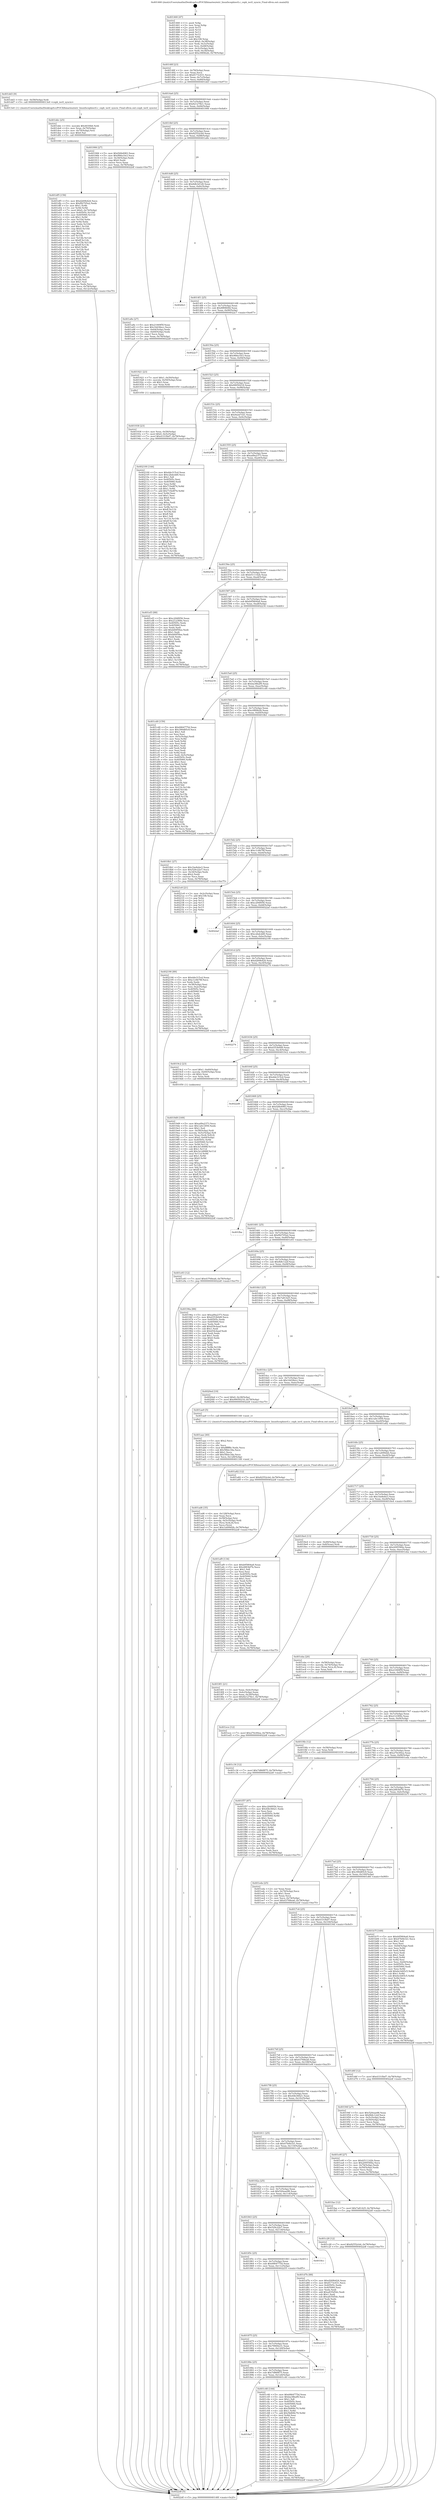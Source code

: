 digraph "0x401460" {
  label = "0x401460 (/mnt/c/Users/mathe/Desktop/tcc/POCII/binaries/extr_linuxfscephioctl.c_ceph_ioctl_syncio_Final-ollvm.out::main(0))"
  labelloc = "t"
  node[shape=record]

  Entry [label="",width=0.3,height=0.3,shape=circle,fillcolor=black,style=filled]
  "0x40148f" [label="{
     0x40148f [23]\l
     | [instrs]\l
     &nbsp;&nbsp;0x40148f \<+3\>: mov -0x78(%rbp),%eax\l
     &nbsp;&nbsp;0x401492 \<+2\>: mov %eax,%ecx\l
     &nbsp;&nbsp;0x401494 \<+6\>: sub $0x8173c031,%ecx\l
     &nbsp;&nbsp;0x40149a \<+3\>: mov %eax,-0x7c(%rbp)\l
     &nbsp;&nbsp;0x40149d \<+3\>: mov %ecx,-0x80(%rbp)\l
     &nbsp;&nbsp;0x4014a0 \<+6\>: je 0000000000401dd3 \<main+0x973\>\l
  }"]
  "0x401dd3" [label="{
     0x401dd3 [9]\l
     | [instrs]\l
     &nbsp;&nbsp;0x401dd3 \<+4\>: mov -0x58(%rbp),%rdi\l
     &nbsp;&nbsp;0x401dd7 \<+5\>: call 00000000004013e0 \<ceph_ioctl_syncio\>\l
     | [calls]\l
     &nbsp;&nbsp;0x4013e0 \{1\} (/mnt/c/Users/mathe/Desktop/tcc/POCII/binaries/extr_linuxfscephioctl.c_ceph_ioctl_syncio_Final-ollvm.out::ceph_ioctl_syncio)\l
  }"]
  "0x4014a6" [label="{
     0x4014a6 [25]\l
     | [instrs]\l
     &nbsp;&nbsp;0x4014a6 \<+5\>: jmp 00000000004014ab \<main+0x4b\>\l
     &nbsp;&nbsp;0x4014ab \<+3\>: mov -0x7c(%rbp),%eax\l
     &nbsp;&nbsp;0x4014ae \<+5\>: sub $0x821278e1,%eax\l
     &nbsp;&nbsp;0x4014b3 \<+6\>: mov %eax,-0x84(%rbp)\l
     &nbsp;&nbsp;0x4014b9 \<+6\>: je 0000000000401906 \<main+0x4a6\>\l
  }"]
  Exit [label="",width=0.3,height=0.3,shape=circle,fillcolor=black,style=filled,peripheries=2]
  "0x401906" [label="{
     0x401906 [27]\l
     | [instrs]\l
     &nbsp;&nbsp;0x401906 \<+5\>: mov $0xf26b4983,%eax\l
     &nbsp;&nbsp;0x40190b \<+5\>: mov $0x966a1fe3,%ecx\l
     &nbsp;&nbsp;0x401910 \<+3\>: mov -0x30(%rbp),%edx\l
     &nbsp;&nbsp;0x401913 \<+3\>: cmp $0x0,%edx\l
     &nbsp;&nbsp;0x401916 \<+3\>: cmove %ecx,%eax\l
     &nbsp;&nbsp;0x401919 \<+3\>: mov %eax,-0x78(%rbp)\l
     &nbsp;&nbsp;0x40191c \<+5\>: jmp 00000000004022df \<main+0xe7f\>\l
  }"]
  "0x4014bf" [label="{
     0x4014bf [25]\l
     | [instrs]\l
     &nbsp;&nbsp;0x4014bf \<+5\>: jmp 00000000004014c4 \<main+0x64\>\l
     &nbsp;&nbsp;0x4014c4 \<+3\>: mov -0x7c(%rbp),%eax\l
     &nbsp;&nbsp;0x4014c7 \<+5\>: sub $0x82552cb4,%eax\l
     &nbsp;&nbsp;0x4014cc \<+6\>: mov %eax,-0x88(%rbp)\l
     &nbsp;&nbsp;0x4014d2 \<+6\>: je 0000000000401a8e \<main+0x62e\>\l
  }"]
  "0x401f57" [label="{
     0x401f57 [87]\l
     | [instrs]\l
     &nbsp;&nbsp;0x401f57 \<+5\>: mov $0xc294f056,%ecx\l
     &nbsp;&nbsp;0x401f5c \<+5\>: mov $0x44b36621,%edx\l
     &nbsp;&nbsp;0x401f61 \<+2\>: xor %esi,%esi\l
     &nbsp;&nbsp;0x401f63 \<+8\>: mov 0x40505c,%r8d\l
     &nbsp;&nbsp;0x401f6b \<+8\>: mov 0x405060,%r9d\l
     &nbsp;&nbsp;0x401f73 \<+3\>: sub $0x1,%esi\l
     &nbsp;&nbsp;0x401f76 \<+3\>: mov %r8d,%r10d\l
     &nbsp;&nbsp;0x401f79 \<+3\>: add %esi,%r10d\l
     &nbsp;&nbsp;0x401f7c \<+4\>: imul %r10d,%r8d\l
     &nbsp;&nbsp;0x401f80 \<+4\>: and $0x1,%r8d\l
     &nbsp;&nbsp;0x401f84 \<+4\>: cmp $0x0,%r8d\l
     &nbsp;&nbsp;0x401f88 \<+4\>: sete %r11b\l
     &nbsp;&nbsp;0x401f8c \<+4\>: cmp $0xa,%r9d\l
     &nbsp;&nbsp;0x401f90 \<+3\>: setl %bl\l
     &nbsp;&nbsp;0x401f93 \<+3\>: mov %r11b,%r14b\l
     &nbsp;&nbsp;0x401f96 \<+3\>: and %bl,%r14b\l
     &nbsp;&nbsp;0x401f99 \<+3\>: xor %bl,%r11b\l
     &nbsp;&nbsp;0x401f9c \<+3\>: or %r11b,%r14b\l
     &nbsp;&nbsp;0x401f9f \<+4\>: test $0x1,%r14b\l
     &nbsp;&nbsp;0x401fa3 \<+3\>: cmovne %edx,%ecx\l
     &nbsp;&nbsp;0x401fa6 \<+3\>: mov %ecx,-0x78(%rbp)\l
     &nbsp;&nbsp;0x401fa9 \<+5\>: jmp 00000000004022df \<main+0xe7f\>\l
  }"]
  "0x401a8e" [label="{
     0x401a8e [27]\l
     | [instrs]\l
     &nbsp;&nbsp;0x401a8e \<+5\>: mov $0x21069f5f,%eax\l
     &nbsp;&nbsp;0x401a93 \<+5\>: mov $0x16d38ecc,%ecx\l
     &nbsp;&nbsp;0x401a98 \<+3\>: mov -0x64(%rbp),%edx\l
     &nbsp;&nbsp;0x401a9b \<+3\>: cmp -0x60(%rbp),%edx\l
     &nbsp;&nbsp;0x401a9e \<+3\>: cmovl %ecx,%eax\l
     &nbsp;&nbsp;0x401aa1 \<+3\>: mov %eax,-0x78(%rbp)\l
     &nbsp;&nbsp;0x401aa4 \<+5\>: jmp 00000000004022df \<main+0xe7f\>\l
  }"]
  "0x4014d8" [label="{
     0x4014d8 [25]\l
     | [instrs]\l
     &nbsp;&nbsp;0x4014d8 \<+5\>: jmp 00000000004014dd \<main+0x7d\>\l
     &nbsp;&nbsp;0x4014dd \<+3\>: mov -0x7c(%rbp),%eax\l
     &nbsp;&nbsp;0x4014e0 \<+5\>: sub $0x8db3d128,%eax\l
     &nbsp;&nbsp;0x4014e5 \<+6\>: mov %eax,-0x8c(%rbp)\l
     &nbsp;&nbsp;0x4014eb \<+6\>: je 00000000004020e1 \<main+0xc81\>\l
  }"]
  "0x401ece" [label="{
     0x401ece [12]\l
     | [instrs]\l
     &nbsp;&nbsp;0x401ece \<+7\>: movl $0x270c00ea,-0x78(%rbp)\l
     &nbsp;&nbsp;0x401ed5 \<+5\>: jmp 00000000004022df \<main+0xe7f\>\l
  }"]
  "0x4020e1" [label="{
     0x4020e1\l
  }", style=dashed]
  "0x4014f1" [label="{
     0x4014f1 [25]\l
     | [instrs]\l
     &nbsp;&nbsp;0x4014f1 \<+5\>: jmp 00000000004014f6 \<main+0x96\>\l
     &nbsp;&nbsp;0x4014f6 \<+3\>: mov -0x7c(%rbp),%eax\l
     &nbsp;&nbsp;0x4014f9 \<+5\>: sub $0x8f8960fd,%eax\l
     &nbsp;&nbsp;0x4014fe \<+6\>: mov %eax,-0x90(%rbp)\l
     &nbsp;&nbsp;0x401504 \<+6\>: je 00000000004022c7 \<main+0xe67\>\l
  }"]
  "0x401df5" [label="{
     0x401df5 [158]\l
     | [instrs]\l
     &nbsp;&nbsp;0x401df5 \<+5\>: mov $0xd269b424,%ecx\l
     &nbsp;&nbsp;0x401dfa \<+5\>: mov $0xf82705a2,%edx\l
     &nbsp;&nbsp;0x401dff \<+3\>: mov $0x1,%r8b\l
     &nbsp;&nbsp;0x401e02 \<+3\>: xor %r9d,%r9d\l
     &nbsp;&nbsp;0x401e05 \<+7\>: movl $0x0,-0x74(%rbp)\l
     &nbsp;&nbsp;0x401e0c \<+8\>: mov 0x40505c,%r10d\l
     &nbsp;&nbsp;0x401e14 \<+8\>: mov 0x405060,%r11d\l
     &nbsp;&nbsp;0x401e1c \<+4\>: sub $0x1,%r9d\l
     &nbsp;&nbsp;0x401e20 \<+3\>: mov %r10d,%ebx\l
     &nbsp;&nbsp;0x401e23 \<+3\>: add %r9d,%ebx\l
     &nbsp;&nbsp;0x401e26 \<+4\>: imul %ebx,%r10d\l
     &nbsp;&nbsp;0x401e2a \<+4\>: and $0x1,%r10d\l
     &nbsp;&nbsp;0x401e2e \<+4\>: cmp $0x0,%r10d\l
     &nbsp;&nbsp;0x401e32 \<+4\>: sete %r14b\l
     &nbsp;&nbsp;0x401e36 \<+4\>: cmp $0xa,%r11d\l
     &nbsp;&nbsp;0x401e3a \<+4\>: setl %r15b\l
     &nbsp;&nbsp;0x401e3e \<+3\>: mov %r14b,%r12b\l
     &nbsp;&nbsp;0x401e41 \<+4\>: xor $0xff,%r12b\l
     &nbsp;&nbsp;0x401e45 \<+3\>: mov %r15b,%r13b\l
     &nbsp;&nbsp;0x401e48 \<+4\>: xor $0xff,%r13b\l
     &nbsp;&nbsp;0x401e4c \<+4\>: xor $0x0,%r8b\l
     &nbsp;&nbsp;0x401e50 \<+3\>: mov %r12b,%sil\l
     &nbsp;&nbsp;0x401e53 \<+4\>: and $0x0,%sil\l
     &nbsp;&nbsp;0x401e57 \<+3\>: and %r8b,%r14b\l
     &nbsp;&nbsp;0x401e5a \<+3\>: mov %r13b,%dil\l
     &nbsp;&nbsp;0x401e5d \<+4\>: and $0x0,%dil\l
     &nbsp;&nbsp;0x401e61 \<+3\>: and %r8b,%r15b\l
     &nbsp;&nbsp;0x401e64 \<+3\>: or %r14b,%sil\l
     &nbsp;&nbsp;0x401e67 \<+3\>: or %r15b,%dil\l
     &nbsp;&nbsp;0x401e6a \<+3\>: xor %dil,%sil\l
     &nbsp;&nbsp;0x401e6d \<+3\>: or %r13b,%r12b\l
     &nbsp;&nbsp;0x401e70 \<+4\>: xor $0xff,%r12b\l
     &nbsp;&nbsp;0x401e74 \<+4\>: or $0x0,%r8b\l
     &nbsp;&nbsp;0x401e78 \<+3\>: and %r8b,%r12b\l
     &nbsp;&nbsp;0x401e7b \<+3\>: or %r12b,%sil\l
     &nbsp;&nbsp;0x401e7e \<+4\>: test $0x1,%sil\l
     &nbsp;&nbsp;0x401e82 \<+3\>: cmovne %edx,%ecx\l
     &nbsp;&nbsp;0x401e85 \<+3\>: mov %ecx,-0x78(%rbp)\l
     &nbsp;&nbsp;0x401e88 \<+6\>: mov %eax,-0x12c(%rbp)\l
     &nbsp;&nbsp;0x401e8e \<+5\>: jmp 00000000004022df \<main+0xe7f\>\l
  }"]
  "0x4022c7" [label="{
     0x4022c7\l
  }", style=dashed]
  "0x40150a" [label="{
     0x40150a [25]\l
     | [instrs]\l
     &nbsp;&nbsp;0x40150a \<+5\>: jmp 000000000040150f \<main+0xaf\>\l
     &nbsp;&nbsp;0x40150f \<+3\>: mov -0x7c(%rbp),%eax\l
     &nbsp;&nbsp;0x401512 \<+5\>: sub $0x966a1fe3,%eax\l
     &nbsp;&nbsp;0x401517 \<+6\>: mov %eax,-0x94(%rbp)\l
     &nbsp;&nbsp;0x40151d \<+6\>: je 0000000000401921 \<main+0x4c1\>\l
  }"]
  "0x401ddc" [label="{
     0x401ddc [25]\l
     | [instrs]\l
     &nbsp;&nbsp;0x401ddc \<+10\>: movabs $0x4030b6,%rdi\l
     &nbsp;&nbsp;0x401de6 \<+4\>: mov %rax,-0x70(%rbp)\l
     &nbsp;&nbsp;0x401dea \<+4\>: mov -0x70(%rbp),%rsi\l
     &nbsp;&nbsp;0x401dee \<+2\>: mov $0x0,%al\l
     &nbsp;&nbsp;0x401df0 \<+5\>: call 0000000000401040 \<printf@plt\>\l
     | [calls]\l
     &nbsp;&nbsp;0x401040 \{1\} (unknown)\l
  }"]
  "0x401921" [label="{
     0x401921 [23]\l
     | [instrs]\l
     &nbsp;&nbsp;0x401921 \<+7\>: movl $0x1,-0x50(%rbp)\l
     &nbsp;&nbsp;0x401928 \<+4\>: movslq -0x50(%rbp),%rax\l
     &nbsp;&nbsp;0x40192c \<+4\>: shl $0x3,%rax\l
     &nbsp;&nbsp;0x401930 \<+3\>: mov %rax,%rdi\l
     &nbsp;&nbsp;0x401933 \<+5\>: call 0000000000401050 \<malloc@plt\>\l
     | [calls]\l
     &nbsp;&nbsp;0x401050 \{1\} (unknown)\l
  }"]
  "0x401523" [label="{
     0x401523 [25]\l
     | [instrs]\l
     &nbsp;&nbsp;0x401523 \<+5\>: jmp 0000000000401528 \<main+0xc8\>\l
     &nbsp;&nbsp;0x401528 \<+3\>: mov -0x7c(%rbp),%eax\l
     &nbsp;&nbsp;0x40152b \<+5\>: sub $0x99050218,%eax\l
     &nbsp;&nbsp;0x401530 \<+6\>: mov %eax,-0x98(%rbp)\l
     &nbsp;&nbsp;0x401536 \<+6\>: je 0000000000402100 \<main+0xca0\>\l
  }"]
  "0x4018a7" [label="{
     0x4018a7\l
  }", style=dashed]
  "0x402100" [label="{
     0x402100 [144]\l
     | [instrs]\l
     &nbsp;&nbsp;0x402100 \<+5\>: mov $0xdde315cd,%eax\l
     &nbsp;&nbsp;0x402105 \<+5\>: mov $0xc2bdcdd0,%ecx\l
     &nbsp;&nbsp;0x40210a \<+2\>: mov $0x1,%dl\l
     &nbsp;&nbsp;0x40210c \<+7\>: mov 0x40505c,%esi\l
     &nbsp;&nbsp;0x402113 \<+7\>: mov 0x405060,%edi\l
     &nbsp;&nbsp;0x40211a \<+3\>: mov %esi,%r8d\l
     &nbsp;&nbsp;0x40211d \<+7\>: sub $0x719e8f74,%r8d\l
     &nbsp;&nbsp;0x402124 \<+4\>: sub $0x1,%r8d\l
     &nbsp;&nbsp;0x402128 \<+7\>: add $0x719e8f74,%r8d\l
     &nbsp;&nbsp;0x40212f \<+4\>: imul %r8d,%esi\l
     &nbsp;&nbsp;0x402133 \<+3\>: and $0x1,%esi\l
     &nbsp;&nbsp;0x402136 \<+3\>: cmp $0x0,%esi\l
     &nbsp;&nbsp;0x402139 \<+4\>: sete %r9b\l
     &nbsp;&nbsp;0x40213d \<+3\>: cmp $0xa,%edi\l
     &nbsp;&nbsp;0x402140 \<+4\>: setl %r10b\l
     &nbsp;&nbsp;0x402144 \<+3\>: mov %r9b,%r11b\l
     &nbsp;&nbsp;0x402147 \<+4\>: xor $0xff,%r11b\l
     &nbsp;&nbsp;0x40214b \<+3\>: mov %r10b,%bl\l
     &nbsp;&nbsp;0x40214e \<+3\>: xor $0xff,%bl\l
     &nbsp;&nbsp;0x402151 \<+3\>: xor $0x1,%dl\l
     &nbsp;&nbsp;0x402154 \<+3\>: mov %r11b,%r14b\l
     &nbsp;&nbsp;0x402157 \<+4\>: and $0xff,%r14b\l
     &nbsp;&nbsp;0x40215b \<+3\>: and %dl,%r9b\l
     &nbsp;&nbsp;0x40215e \<+3\>: mov %bl,%r15b\l
     &nbsp;&nbsp;0x402161 \<+4\>: and $0xff,%r15b\l
     &nbsp;&nbsp;0x402165 \<+3\>: and %dl,%r10b\l
     &nbsp;&nbsp;0x402168 \<+3\>: or %r9b,%r14b\l
     &nbsp;&nbsp;0x40216b \<+3\>: or %r10b,%r15b\l
     &nbsp;&nbsp;0x40216e \<+3\>: xor %r15b,%r14b\l
     &nbsp;&nbsp;0x402171 \<+3\>: or %bl,%r11b\l
     &nbsp;&nbsp;0x402174 \<+4\>: xor $0xff,%r11b\l
     &nbsp;&nbsp;0x402178 \<+3\>: or $0x1,%dl\l
     &nbsp;&nbsp;0x40217b \<+3\>: and %dl,%r11b\l
     &nbsp;&nbsp;0x40217e \<+3\>: or %r11b,%r14b\l
     &nbsp;&nbsp;0x402181 \<+4\>: test $0x1,%r14b\l
     &nbsp;&nbsp;0x402185 \<+3\>: cmovne %ecx,%eax\l
     &nbsp;&nbsp;0x402188 \<+3\>: mov %eax,-0x78(%rbp)\l
     &nbsp;&nbsp;0x40218b \<+5\>: jmp 00000000004022df \<main+0xe7f\>\l
  }"]
  "0x40153c" [label="{
     0x40153c [25]\l
     | [instrs]\l
     &nbsp;&nbsp;0x40153c \<+5\>: jmp 0000000000401541 \<main+0xe1\>\l
     &nbsp;&nbsp;0x401541 \<+3\>: mov -0x7c(%rbp),%eax\l
     &nbsp;&nbsp;0x401544 \<+5\>: sub $0x9eeb7cb1,%eax\l
     &nbsp;&nbsp;0x401549 \<+6\>: mov %eax,-0x9c(%rbp)\l
     &nbsp;&nbsp;0x40154f \<+6\>: je 0000000000402056 \<main+0xbf6\>\l
  }"]
  "0x401c40" [label="{
     0x401c40 [144]\l
     | [instrs]\l
     &nbsp;&nbsp;0x401c40 \<+5\>: mov $0x6864775d,%eax\l
     &nbsp;&nbsp;0x401c45 \<+5\>: mov $0xba38b2f9,%ecx\l
     &nbsp;&nbsp;0x401c4a \<+2\>: mov $0x1,%dl\l
     &nbsp;&nbsp;0x401c4c \<+7\>: mov 0x40505c,%esi\l
     &nbsp;&nbsp;0x401c53 \<+7\>: mov 0x405060,%edi\l
     &nbsp;&nbsp;0x401c5a \<+3\>: mov %esi,%r8d\l
     &nbsp;&nbsp;0x401c5d \<+7\>: sub $0x5b808c70,%r8d\l
     &nbsp;&nbsp;0x401c64 \<+4\>: sub $0x1,%r8d\l
     &nbsp;&nbsp;0x401c68 \<+7\>: add $0x5b808c70,%r8d\l
     &nbsp;&nbsp;0x401c6f \<+4\>: imul %r8d,%esi\l
     &nbsp;&nbsp;0x401c73 \<+3\>: and $0x1,%esi\l
     &nbsp;&nbsp;0x401c76 \<+3\>: cmp $0x0,%esi\l
     &nbsp;&nbsp;0x401c79 \<+4\>: sete %r9b\l
     &nbsp;&nbsp;0x401c7d \<+3\>: cmp $0xa,%edi\l
     &nbsp;&nbsp;0x401c80 \<+4\>: setl %r10b\l
     &nbsp;&nbsp;0x401c84 \<+3\>: mov %r9b,%r11b\l
     &nbsp;&nbsp;0x401c87 \<+4\>: xor $0xff,%r11b\l
     &nbsp;&nbsp;0x401c8b \<+3\>: mov %r10b,%bl\l
     &nbsp;&nbsp;0x401c8e \<+3\>: xor $0xff,%bl\l
     &nbsp;&nbsp;0x401c91 \<+3\>: xor $0x1,%dl\l
     &nbsp;&nbsp;0x401c94 \<+3\>: mov %r11b,%r14b\l
     &nbsp;&nbsp;0x401c97 \<+4\>: and $0xff,%r14b\l
     &nbsp;&nbsp;0x401c9b \<+3\>: and %dl,%r9b\l
     &nbsp;&nbsp;0x401c9e \<+3\>: mov %bl,%r15b\l
     &nbsp;&nbsp;0x401ca1 \<+4\>: and $0xff,%r15b\l
     &nbsp;&nbsp;0x401ca5 \<+3\>: and %dl,%r10b\l
     &nbsp;&nbsp;0x401ca8 \<+3\>: or %r9b,%r14b\l
     &nbsp;&nbsp;0x401cab \<+3\>: or %r10b,%r15b\l
     &nbsp;&nbsp;0x401cae \<+3\>: xor %r15b,%r14b\l
     &nbsp;&nbsp;0x401cb1 \<+3\>: or %bl,%r11b\l
     &nbsp;&nbsp;0x401cb4 \<+4\>: xor $0xff,%r11b\l
     &nbsp;&nbsp;0x401cb8 \<+3\>: or $0x1,%dl\l
     &nbsp;&nbsp;0x401cbb \<+3\>: and %dl,%r11b\l
     &nbsp;&nbsp;0x401cbe \<+3\>: or %r11b,%r14b\l
     &nbsp;&nbsp;0x401cc1 \<+4\>: test $0x1,%r14b\l
     &nbsp;&nbsp;0x401cc5 \<+3\>: cmovne %ecx,%eax\l
     &nbsp;&nbsp;0x401cc8 \<+3\>: mov %eax,-0x78(%rbp)\l
     &nbsp;&nbsp;0x401ccb \<+5\>: jmp 00000000004022df \<main+0xe7f\>\l
  }"]
  "0x402056" [label="{
     0x402056\l
  }", style=dashed]
  "0x401555" [label="{
     0x401555 [25]\l
     | [instrs]\l
     &nbsp;&nbsp;0x401555 \<+5\>: jmp 000000000040155a \<main+0xfa\>\l
     &nbsp;&nbsp;0x40155a \<+3\>: mov -0x7c(%rbp),%eax\l
     &nbsp;&nbsp;0x40155d \<+5\>: sub $0xad9a2373,%eax\l
     &nbsp;&nbsp;0x401562 \<+6\>: mov %eax,-0xa0(%rbp)\l
     &nbsp;&nbsp;0x401568 \<+6\>: je 00000000004021fe \<main+0xd9e\>\l
  }"]
  "0x40188e" [label="{
     0x40188e [25]\l
     | [instrs]\l
     &nbsp;&nbsp;0x40188e \<+5\>: jmp 0000000000401893 \<main+0x433\>\l
     &nbsp;&nbsp;0x401893 \<+3\>: mov -0x7c(%rbp),%eax\l
     &nbsp;&nbsp;0x401896 \<+5\>: sub $0x7d86f875,%eax\l
     &nbsp;&nbsp;0x40189b \<+6\>: mov %eax,-0x124(%rbp)\l
     &nbsp;&nbsp;0x4018a1 \<+6\>: je 0000000000401c40 \<main+0x7e0\>\l
  }"]
  "0x4021fe" [label="{
     0x4021fe\l
  }", style=dashed]
  "0x40156e" [label="{
     0x40156e [25]\l
     | [instrs]\l
     &nbsp;&nbsp;0x40156e \<+5\>: jmp 0000000000401573 \<main+0x113\>\l
     &nbsp;&nbsp;0x401573 \<+3\>: mov -0x7c(%rbp),%eax\l
     &nbsp;&nbsp;0x401576 \<+5\>: sub $0xb511142b,%eax\l
     &nbsp;&nbsp;0x40157b \<+6\>: mov %eax,-0xa4(%rbp)\l
     &nbsp;&nbsp;0x401581 \<+6\>: je 0000000000401ef3 \<main+0xa93\>\l
  }"]
  "0x401fc6" [label="{
     0x401fc6\l
  }", style=dashed]
  "0x401ef3" [label="{
     0x401ef3 [88]\l
     | [instrs]\l
     &nbsp;&nbsp;0x401ef3 \<+5\>: mov $0xc294f056,%eax\l
     &nbsp;&nbsp;0x401ef8 \<+5\>: mov $0x2123f0fe,%ecx\l
     &nbsp;&nbsp;0x401efd \<+7\>: mov 0x40505c,%edx\l
     &nbsp;&nbsp;0x401f04 \<+7\>: mov 0x405060,%esi\l
     &nbsp;&nbsp;0x401f0b \<+2\>: mov %edx,%edi\l
     &nbsp;&nbsp;0x401f0d \<+6\>: add $0xb60f59ee,%edi\l
     &nbsp;&nbsp;0x401f13 \<+3\>: sub $0x1,%edi\l
     &nbsp;&nbsp;0x401f16 \<+6\>: sub $0xb60f59ee,%edi\l
     &nbsp;&nbsp;0x401f1c \<+3\>: imul %edi,%edx\l
     &nbsp;&nbsp;0x401f1f \<+3\>: and $0x1,%edx\l
     &nbsp;&nbsp;0x401f22 \<+3\>: cmp $0x0,%edx\l
     &nbsp;&nbsp;0x401f25 \<+4\>: sete %r8b\l
     &nbsp;&nbsp;0x401f29 \<+3\>: cmp $0xa,%esi\l
     &nbsp;&nbsp;0x401f2c \<+4\>: setl %r9b\l
     &nbsp;&nbsp;0x401f30 \<+3\>: mov %r8b,%r10b\l
     &nbsp;&nbsp;0x401f33 \<+3\>: and %r9b,%r10b\l
     &nbsp;&nbsp;0x401f36 \<+3\>: xor %r9b,%r8b\l
     &nbsp;&nbsp;0x401f39 \<+3\>: or %r8b,%r10b\l
     &nbsp;&nbsp;0x401f3c \<+4\>: test $0x1,%r10b\l
     &nbsp;&nbsp;0x401f40 \<+3\>: cmovne %ecx,%eax\l
     &nbsp;&nbsp;0x401f43 \<+3\>: mov %eax,-0x78(%rbp)\l
     &nbsp;&nbsp;0x401f46 \<+5\>: jmp 00000000004022df \<main+0xe7f\>\l
  }"]
  "0x401587" [label="{
     0x401587 [25]\l
     | [instrs]\l
     &nbsp;&nbsp;0x401587 \<+5\>: jmp 000000000040158c \<main+0x12c\>\l
     &nbsp;&nbsp;0x40158c \<+3\>: mov -0x7c(%rbp),%eax\l
     &nbsp;&nbsp;0x40158f \<+5\>: sub $0xb95804a8,%eax\l
     &nbsp;&nbsp;0x401594 \<+6\>: mov %eax,-0xa8(%rbp)\l
     &nbsp;&nbsp;0x40159a \<+6\>: je 0000000000402234 \<main+0xdd4\>\l
  }"]
  "0x401875" [label="{
     0x401875 [25]\l
     | [instrs]\l
     &nbsp;&nbsp;0x401875 \<+5\>: jmp 000000000040187a \<main+0x41a\>\l
     &nbsp;&nbsp;0x40187a \<+3\>: mov -0x7c(%rbp),%eax\l
     &nbsp;&nbsp;0x40187d \<+5\>: sub $0x79900e31,%eax\l
     &nbsp;&nbsp;0x401882 \<+6\>: mov %eax,-0x120(%rbp)\l
     &nbsp;&nbsp;0x401888 \<+6\>: je 0000000000401fc6 \<main+0xb66\>\l
  }"]
  "0x402234" [label="{
     0x402234\l
  }", style=dashed]
  "0x4015a0" [label="{
     0x4015a0 [25]\l
     | [instrs]\l
     &nbsp;&nbsp;0x4015a0 \<+5\>: jmp 00000000004015a5 \<main+0x145\>\l
     &nbsp;&nbsp;0x4015a5 \<+3\>: mov -0x7c(%rbp),%eax\l
     &nbsp;&nbsp;0x4015a8 \<+5\>: sub $0xba38b2f9,%eax\l
     &nbsp;&nbsp;0x4015ad \<+6\>: mov %eax,-0xac(%rbp)\l
     &nbsp;&nbsp;0x4015b3 \<+6\>: je 0000000000401cd0 \<main+0x870\>\l
  }"]
  "0x402255" [label="{
     0x402255\l
  }", style=dashed]
  "0x401cd0" [label="{
     0x401cd0 [159]\l
     | [instrs]\l
     &nbsp;&nbsp;0x401cd0 \<+5\>: mov $0x6864775d,%eax\l
     &nbsp;&nbsp;0x401cd5 \<+5\>: mov $0x390d85c9,%ecx\l
     &nbsp;&nbsp;0x401cda \<+2\>: mov $0x1,%dl\l
     &nbsp;&nbsp;0x401cdc \<+2\>: xor %esi,%esi\l
     &nbsp;&nbsp;0x401cde \<+3\>: mov -0x5c(%rbp),%edi\l
     &nbsp;&nbsp;0x401ce1 \<+3\>: mov %esi,%r8d\l
     &nbsp;&nbsp;0x401ce4 \<+3\>: sub %edi,%r8d\l
     &nbsp;&nbsp;0x401ce7 \<+2\>: mov %esi,%edi\l
     &nbsp;&nbsp;0x401ce9 \<+3\>: sub $0x1,%edi\l
     &nbsp;&nbsp;0x401cec \<+3\>: add %edi,%r8d\l
     &nbsp;&nbsp;0x401cef \<+2\>: mov %esi,%edi\l
     &nbsp;&nbsp;0x401cf1 \<+3\>: sub %r8d,%edi\l
     &nbsp;&nbsp;0x401cf4 \<+3\>: mov %edi,-0x5c(%rbp)\l
     &nbsp;&nbsp;0x401cf7 \<+7\>: mov 0x40505c,%edi\l
     &nbsp;&nbsp;0x401cfe \<+8\>: mov 0x405060,%r8d\l
     &nbsp;&nbsp;0x401d06 \<+3\>: sub $0x1,%esi\l
     &nbsp;&nbsp;0x401d09 \<+3\>: mov %edi,%r9d\l
     &nbsp;&nbsp;0x401d0c \<+3\>: add %esi,%r9d\l
     &nbsp;&nbsp;0x401d0f \<+4\>: imul %r9d,%edi\l
     &nbsp;&nbsp;0x401d13 \<+3\>: and $0x1,%edi\l
     &nbsp;&nbsp;0x401d16 \<+3\>: cmp $0x0,%edi\l
     &nbsp;&nbsp;0x401d19 \<+4\>: sete %r10b\l
     &nbsp;&nbsp;0x401d1d \<+4\>: cmp $0xa,%r8d\l
     &nbsp;&nbsp;0x401d21 \<+4\>: setl %r11b\l
     &nbsp;&nbsp;0x401d25 \<+3\>: mov %r10b,%bl\l
     &nbsp;&nbsp;0x401d28 \<+3\>: xor $0xff,%bl\l
     &nbsp;&nbsp;0x401d2b \<+3\>: mov %r11b,%r14b\l
     &nbsp;&nbsp;0x401d2e \<+4\>: xor $0xff,%r14b\l
     &nbsp;&nbsp;0x401d32 \<+3\>: xor $0x1,%dl\l
     &nbsp;&nbsp;0x401d35 \<+3\>: mov %bl,%r15b\l
     &nbsp;&nbsp;0x401d38 \<+4\>: and $0xff,%r15b\l
     &nbsp;&nbsp;0x401d3c \<+3\>: and %dl,%r10b\l
     &nbsp;&nbsp;0x401d3f \<+3\>: mov %r14b,%r12b\l
     &nbsp;&nbsp;0x401d42 \<+4\>: and $0xff,%r12b\l
     &nbsp;&nbsp;0x401d46 \<+3\>: and %dl,%r11b\l
     &nbsp;&nbsp;0x401d49 \<+3\>: or %r10b,%r15b\l
     &nbsp;&nbsp;0x401d4c \<+3\>: or %r11b,%r12b\l
     &nbsp;&nbsp;0x401d4f \<+3\>: xor %r12b,%r15b\l
     &nbsp;&nbsp;0x401d52 \<+3\>: or %r14b,%bl\l
     &nbsp;&nbsp;0x401d55 \<+3\>: xor $0xff,%bl\l
     &nbsp;&nbsp;0x401d58 \<+3\>: or $0x1,%dl\l
     &nbsp;&nbsp;0x401d5b \<+2\>: and %dl,%bl\l
     &nbsp;&nbsp;0x401d5d \<+3\>: or %bl,%r15b\l
     &nbsp;&nbsp;0x401d60 \<+4\>: test $0x1,%r15b\l
     &nbsp;&nbsp;0x401d64 \<+3\>: cmovne %ecx,%eax\l
     &nbsp;&nbsp;0x401d67 \<+3\>: mov %eax,-0x78(%rbp)\l
     &nbsp;&nbsp;0x401d6a \<+5\>: jmp 00000000004022df \<main+0xe7f\>\l
  }"]
  "0x4015b9" [label="{
     0x4015b9 [25]\l
     | [instrs]\l
     &nbsp;&nbsp;0x4015b9 \<+5\>: jmp 00000000004015be \<main+0x15e\>\l
     &nbsp;&nbsp;0x4015be \<+3\>: mov -0x7c(%rbp),%eax\l
     &nbsp;&nbsp;0x4015c1 \<+5\>: sub $0xc08f4b2b,%eax\l
     &nbsp;&nbsp;0x4015c6 \<+6\>: mov %eax,-0xb0(%rbp)\l
     &nbsp;&nbsp;0x4015cc \<+6\>: je 00000000004018b1 \<main+0x451\>\l
  }"]
  "0x40185c" [label="{
     0x40185c [25]\l
     | [instrs]\l
     &nbsp;&nbsp;0x40185c \<+5\>: jmp 0000000000401861 \<main+0x401\>\l
     &nbsp;&nbsp;0x401861 \<+3\>: mov -0x7c(%rbp),%eax\l
     &nbsp;&nbsp;0x401864 \<+5\>: sub $0x6864775d,%eax\l
     &nbsp;&nbsp;0x401869 \<+6\>: mov %eax,-0x11c(%rbp)\l
     &nbsp;&nbsp;0x40186f \<+6\>: je 0000000000402255 \<main+0xdf5\>\l
  }"]
  "0x4018b1" [label="{
     0x4018b1 [27]\l
     | [instrs]\l
     &nbsp;&nbsp;0x4018b1 \<+5\>: mov $0x1be8ebe3,%eax\l
     &nbsp;&nbsp;0x4018b6 \<+5\>: mov $0x529c22e7,%ecx\l
     &nbsp;&nbsp;0x4018bb \<+3\>: mov -0x34(%rbp),%edx\l
     &nbsp;&nbsp;0x4018be \<+3\>: cmp $0x2,%edx\l
     &nbsp;&nbsp;0x4018c1 \<+3\>: cmovne %ecx,%eax\l
     &nbsp;&nbsp;0x4018c4 \<+3\>: mov %eax,-0x78(%rbp)\l
     &nbsp;&nbsp;0x4018c7 \<+5\>: jmp 00000000004022df \<main+0xe7f\>\l
  }"]
  "0x4015d2" [label="{
     0x4015d2 [25]\l
     | [instrs]\l
     &nbsp;&nbsp;0x4015d2 \<+5\>: jmp 00000000004015d7 \<main+0x177\>\l
     &nbsp;&nbsp;0x4015d7 \<+3\>: mov -0x7c(%rbp),%eax\l
     &nbsp;&nbsp;0x4015da \<+5\>: sub $0xc1c6b78f,%eax\l
     &nbsp;&nbsp;0x4015df \<+6\>: mov %eax,-0xb4(%rbp)\l
     &nbsp;&nbsp;0x4015e5 \<+6\>: je 00000000004021e9 \<main+0xd89\>\l
  }"]
  "0x4022df" [label="{
     0x4022df [5]\l
     | [instrs]\l
     &nbsp;&nbsp;0x4022df \<+5\>: jmp 000000000040148f \<main+0x2f\>\l
  }"]
  "0x401460" [label="{
     0x401460 [47]\l
     | [instrs]\l
     &nbsp;&nbsp;0x401460 \<+1\>: push %rbp\l
     &nbsp;&nbsp;0x401461 \<+3\>: mov %rsp,%rbp\l
     &nbsp;&nbsp;0x401464 \<+2\>: push %r15\l
     &nbsp;&nbsp;0x401466 \<+2\>: push %r14\l
     &nbsp;&nbsp;0x401468 \<+2\>: push %r13\l
     &nbsp;&nbsp;0x40146a \<+2\>: push %r12\l
     &nbsp;&nbsp;0x40146c \<+1\>: push %rbx\l
     &nbsp;&nbsp;0x40146d \<+7\>: sub $0x108,%rsp\l
     &nbsp;&nbsp;0x401474 \<+7\>: movl $0x0,-0x38(%rbp)\l
     &nbsp;&nbsp;0x40147b \<+3\>: mov %edi,-0x3c(%rbp)\l
     &nbsp;&nbsp;0x40147e \<+4\>: mov %rsi,-0x48(%rbp)\l
     &nbsp;&nbsp;0x401482 \<+3\>: mov -0x3c(%rbp),%edi\l
     &nbsp;&nbsp;0x401485 \<+3\>: mov %edi,-0x34(%rbp)\l
     &nbsp;&nbsp;0x401488 \<+7\>: movl $0xc08f4b2b,-0x78(%rbp)\l
  }"]
  "0x4018cc" [label="{
     0x4018cc\l
  }", style=dashed]
  "0x4021e9" [label="{
     0x4021e9 [21]\l
     | [instrs]\l
     &nbsp;&nbsp;0x4021e9 \<+3\>: mov -0x2c(%rbp),%eax\l
     &nbsp;&nbsp;0x4021ec \<+7\>: add $0x108,%rsp\l
     &nbsp;&nbsp;0x4021f3 \<+1\>: pop %rbx\l
     &nbsp;&nbsp;0x4021f4 \<+2\>: pop %r12\l
     &nbsp;&nbsp;0x4021f6 \<+2\>: pop %r13\l
     &nbsp;&nbsp;0x4021f8 \<+2\>: pop %r14\l
     &nbsp;&nbsp;0x4021fa \<+2\>: pop %r15\l
     &nbsp;&nbsp;0x4021fc \<+1\>: pop %rbp\l
     &nbsp;&nbsp;0x4021fd \<+1\>: ret\l
  }"]
  "0x4015eb" [label="{
     0x4015eb [25]\l
     | [instrs]\l
     &nbsp;&nbsp;0x4015eb \<+5\>: jmp 00000000004015f0 \<main+0x190\>\l
     &nbsp;&nbsp;0x4015f0 \<+3\>: mov -0x7c(%rbp),%eax\l
     &nbsp;&nbsp;0x4015f3 \<+5\>: sub $0xc294f056,%eax\l
     &nbsp;&nbsp;0x4015f8 \<+6\>: mov %eax,-0xb8(%rbp)\l
     &nbsp;&nbsp;0x4015fe \<+6\>: je 00000000004022af \<main+0xe4f\>\l
  }"]
  "0x401843" [label="{
     0x401843 [25]\l
     | [instrs]\l
     &nbsp;&nbsp;0x401843 \<+5\>: jmp 0000000000401848 \<main+0x3e8\>\l
     &nbsp;&nbsp;0x401848 \<+3\>: mov -0x7c(%rbp),%eax\l
     &nbsp;&nbsp;0x40184b \<+5\>: sub $0x529c22e7,%eax\l
     &nbsp;&nbsp;0x401850 \<+6\>: mov %eax,-0x118(%rbp)\l
     &nbsp;&nbsp;0x401856 \<+6\>: je 00000000004018cc \<main+0x46c\>\l
  }"]
  "0x4022af" [label="{
     0x4022af\l
  }", style=dashed]
  "0x401604" [label="{
     0x401604 [25]\l
     | [instrs]\l
     &nbsp;&nbsp;0x401604 \<+5\>: jmp 0000000000401609 \<main+0x1a9\>\l
     &nbsp;&nbsp;0x401609 \<+3\>: mov -0x7c(%rbp),%eax\l
     &nbsp;&nbsp;0x40160c \<+5\>: sub $0xc2bdcdd0,%eax\l
     &nbsp;&nbsp;0x401611 \<+6\>: mov %eax,-0xbc(%rbp)\l
     &nbsp;&nbsp;0x401617 \<+6\>: je 0000000000402190 \<main+0xd30\>\l
  }"]
  "0x401d7b" [label="{
     0x401d7b [88]\l
     | [instrs]\l
     &nbsp;&nbsp;0x401d7b \<+5\>: mov $0xd269b424,%eax\l
     &nbsp;&nbsp;0x401d80 \<+5\>: mov $0x8173c031,%ecx\l
     &nbsp;&nbsp;0x401d85 \<+7\>: mov 0x40505c,%edx\l
     &nbsp;&nbsp;0x401d8c \<+7\>: mov 0x405060,%esi\l
     &nbsp;&nbsp;0x401d93 \<+2\>: mov %edx,%edi\l
     &nbsp;&nbsp;0x401d95 \<+6\>: add $0xa835d5dc,%edi\l
     &nbsp;&nbsp;0x401d9b \<+3\>: sub $0x1,%edi\l
     &nbsp;&nbsp;0x401d9e \<+6\>: sub $0xa835d5dc,%edi\l
     &nbsp;&nbsp;0x401da4 \<+3\>: imul %edi,%edx\l
     &nbsp;&nbsp;0x401da7 \<+3\>: and $0x1,%edx\l
     &nbsp;&nbsp;0x401daa \<+3\>: cmp $0x0,%edx\l
     &nbsp;&nbsp;0x401dad \<+4\>: sete %r8b\l
     &nbsp;&nbsp;0x401db1 \<+3\>: cmp $0xa,%esi\l
     &nbsp;&nbsp;0x401db4 \<+4\>: setl %r9b\l
     &nbsp;&nbsp;0x401db8 \<+3\>: mov %r8b,%r10b\l
     &nbsp;&nbsp;0x401dbb \<+3\>: and %r9b,%r10b\l
     &nbsp;&nbsp;0x401dbe \<+3\>: xor %r9b,%r8b\l
     &nbsp;&nbsp;0x401dc1 \<+3\>: or %r8b,%r10b\l
     &nbsp;&nbsp;0x401dc4 \<+4\>: test $0x1,%r10b\l
     &nbsp;&nbsp;0x401dc8 \<+3\>: cmovne %ecx,%eax\l
     &nbsp;&nbsp;0x401dcb \<+3\>: mov %eax,-0x78(%rbp)\l
     &nbsp;&nbsp;0x401dce \<+5\>: jmp 00000000004022df \<main+0xe7f\>\l
  }"]
  "0x402190" [label="{
     0x402190 [89]\l
     | [instrs]\l
     &nbsp;&nbsp;0x402190 \<+5\>: mov $0xdde315cd,%eax\l
     &nbsp;&nbsp;0x402195 \<+5\>: mov $0xc1c6b78f,%ecx\l
     &nbsp;&nbsp;0x40219a \<+2\>: xor %edx,%edx\l
     &nbsp;&nbsp;0x40219c \<+3\>: mov -0x38(%rbp),%esi\l
     &nbsp;&nbsp;0x40219f \<+3\>: mov %esi,-0x2c(%rbp)\l
     &nbsp;&nbsp;0x4021a2 \<+7\>: mov 0x40505c,%esi\l
     &nbsp;&nbsp;0x4021a9 \<+7\>: mov 0x405060,%edi\l
     &nbsp;&nbsp;0x4021b0 \<+3\>: sub $0x1,%edx\l
     &nbsp;&nbsp;0x4021b3 \<+3\>: mov %esi,%r8d\l
     &nbsp;&nbsp;0x4021b6 \<+3\>: add %edx,%r8d\l
     &nbsp;&nbsp;0x4021b9 \<+4\>: imul %r8d,%esi\l
     &nbsp;&nbsp;0x4021bd \<+3\>: and $0x1,%esi\l
     &nbsp;&nbsp;0x4021c0 \<+3\>: cmp $0x0,%esi\l
     &nbsp;&nbsp;0x4021c3 \<+4\>: sete %r9b\l
     &nbsp;&nbsp;0x4021c7 \<+3\>: cmp $0xa,%edi\l
     &nbsp;&nbsp;0x4021ca \<+4\>: setl %r10b\l
     &nbsp;&nbsp;0x4021ce \<+3\>: mov %r9b,%r11b\l
     &nbsp;&nbsp;0x4021d1 \<+3\>: and %r10b,%r11b\l
     &nbsp;&nbsp;0x4021d4 \<+3\>: xor %r10b,%r9b\l
     &nbsp;&nbsp;0x4021d7 \<+3\>: or %r9b,%r11b\l
     &nbsp;&nbsp;0x4021da \<+4\>: test $0x1,%r11b\l
     &nbsp;&nbsp;0x4021de \<+3\>: cmovne %ecx,%eax\l
     &nbsp;&nbsp;0x4021e1 \<+3\>: mov %eax,-0x78(%rbp)\l
     &nbsp;&nbsp;0x4021e4 \<+5\>: jmp 00000000004022df \<main+0xe7f\>\l
  }"]
  "0x40161d" [label="{
     0x40161d [25]\l
     | [instrs]\l
     &nbsp;&nbsp;0x40161d \<+5\>: jmp 0000000000401622 \<main+0x1c2\>\l
     &nbsp;&nbsp;0x401622 \<+3\>: mov -0x7c(%rbp),%eax\l
     &nbsp;&nbsp;0x401625 \<+5\>: sub $0xd269b424,%eax\l
     &nbsp;&nbsp;0x40162a \<+6\>: mov %eax,-0xc0(%rbp)\l
     &nbsp;&nbsp;0x401630 \<+6\>: je 0000000000402274 \<main+0xe14\>\l
  }"]
  "0x40182a" [label="{
     0x40182a [25]\l
     | [instrs]\l
     &nbsp;&nbsp;0x40182a \<+5\>: jmp 000000000040182f \<main+0x3cf\>\l
     &nbsp;&nbsp;0x40182f \<+3\>: mov -0x7c(%rbp),%eax\l
     &nbsp;&nbsp;0x401832 \<+5\>: sub $0x520eae98,%eax\l
     &nbsp;&nbsp;0x401837 \<+6\>: mov %eax,-0x114(%rbp)\l
     &nbsp;&nbsp;0x40183d \<+6\>: je 0000000000401d7b \<main+0x91b\>\l
  }"]
  "0x402274" [label="{
     0x402274\l
  }", style=dashed]
  "0x401636" [label="{
     0x401636 [25]\l
     | [instrs]\l
     &nbsp;&nbsp;0x401636 \<+5\>: jmp 000000000040163b \<main+0x1db\>\l
     &nbsp;&nbsp;0x40163b \<+3\>: mov -0x7c(%rbp),%eax\l
     &nbsp;&nbsp;0x40163e \<+5\>: sub $0xd353b0d9,%eax\l
     &nbsp;&nbsp;0x401643 \<+6\>: mov %eax,-0xc4(%rbp)\l
     &nbsp;&nbsp;0x401649 \<+6\>: je 00000000004019c2 \<main+0x562\>\l
  }"]
  "0x401c28" [label="{
     0x401c28 [12]\l
     | [instrs]\l
     &nbsp;&nbsp;0x401c28 \<+7\>: movl $0x82552cb4,-0x78(%rbp)\l
     &nbsp;&nbsp;0x401c2f \<+5\>: jmp 00000000004022df \<main+0xe7f\>\l
  }"]
  "0x4019c2" [label="{
     0x4019c2 [23]\l
     | [instrs]\l
     &nbsp;&nbsp;0x4019c2 \<+7\>: movl $0x1,-0x60(%rbp)\l
     &nbsp;&nbsp;0x4019c9 \<+4\>: movslq -0x60(%rbp),%rax\l
     &nbsp;&nbsp;0x4019cd \<+4\>: shl $0x2,%rax\l
     &nbsp;&nbsp;0x4019d1 \<+3\>: mov %rax,%rdi\l
     &nbsp;&nbsp;0x4019d4 \<+5\>: call 0000000000401050 \<malloc@plt\>\l
     | [calls]\l
     &nbsp;&nbsp;0x401050 \{1\} (unknown)\l
  }"]
  "0x40164f" [label="{
     0x40164f [25]\l
     | [instrs]\l
     &nbsp;&nbsp;0x40164f \<+5\>: jmp 0000000000401654 \<main+0x1f4\>\l
     &nbsp;&nbsp;0x401654 \<+3\>: mov -0x7c(%rbp),%eax\l
     &nbsp;&nbsp;0x401657 \<+5\>: sub $0xdde315cd,%eax\l
     &nbsp;&nbsp;0x40165c \<+6\>: mov %eax,-0xc8(%rbp)\l
     &nbsp;&nbsp;0x401662 \<+6\>: je 00000000004022d8 \<main+0xe78\>\l
  }"]
  "0x401811" [label="{
     0x401811 [25]\l
     | [instrs]\l
     &nbsp;&nbsp;0x401811 \<+5\>: jmp 0000000000401816 \<main+0x3b6\>\l
     &nbsp;&nbsp;0x401816 \<+3\>: mov -0x7c(%rbp),%eax\l
     &nbsp;&nbsp;0x401819 \<+5\>: sub $0x47b0b1b1,%eax\l
     &nbsp;&nbsp;0x40181e \<+6\>: mov %eax,-0x110(%rbp)\l
     &nbsp;&nbsp;0x401824 \<+6\>: je 0000000000401c28 \<main+0x7c8\>\l
  }"]
  "0x4022d8" [label="{
     0x4022d8\l
  }", style=dashed]
  "0x401668" [label="{
     0x401668 [25]\l
     | [instrs]\l
     &nbsp;&nbsp;0x401668 \<+5\>: jmp 000000000040166d \<main+0x20d\>\l
     &nbsp;&nbsp;0x40166d \<+3\>: mov -0x7c(%rbp),%eax\l
     &nbsp;&nbsp;0x401670 \<+5\>: sub $0xf26b4983,%eax\l
     &nbsp;&nbsp;0x401675 \<+6\>: mov %eax,-0xcc(%rbp)\l
     &nbsp;&nbsp;0x40167b \<+6\>: je 0000000000401fba \<main+0xb5a\>\l
  }"]
  "0x401fae" [label="{
     0x401fae [12]\l
     | [instrs]\l
     &nbsp;&nbsp;0x401fae \<+7\>: movl $0x7a81425,-0x78(%rbp)\l
     &nbsp;&nbsp;0x401fb5 \<+5\>: jmp 00000000004022df \<main+0xe7f\>\l
  }"]
  "0x401fba" [label="{
     0x401fba\l
  }", style=dashed]
  "0x401681" [label="{
     0x401681 [25]\l
     | [instrs]\l
     &nbsp;&nbsp;0x401681 \<+5\>: jmp 0000000000401686 \<main+0x226\>\l
     &nbsp;&nbsp;0x401686 \<+3\>: mov -0x7c(%rbp),%eax\l
     &nbsp;&nbsp;0x401689 \<+5\>: sub $0xf82705a2,%eax\l
     &nbsp;&nbsp;0x40168e \<+6\>: mov %eax,-0xd0(%rbp)\l
     &nbsp;&nbsp;0x401694 \<+6\>: je 0000000000401e93 \<main+0xa33\>\l
  }"]
  "0x4017f8" [label="{
     0x4017f8 [25]\l
     | [instrs]\l
     &nbsp;&nbsp;0x4017f8 \<+5\>: jmp 00000000004017fd \<main+0x39d\>\l
     &nbsp;&nbsp;0x4017fd \<+3\>: mov -0x7c(%rbp),%eax\l
     &nbsp;&nbsp;0x401800 \<+5\>: sub $0x44b36621,%eax\l
     &nbsp;&nbsp;0x401805 \<+6\>: mov %eax,-0x10c(%rbp)\l
     &nbsp;&nbsp;0x40180b \<+6\>: je 0000000000401fae \<main+0xb4e\>\l
  }"]
  "0x401e93" [label="{
     0x401e93 [12]\l
     | [instrs]\l
     &nbsp;&nbsp;0x401e93 \<+7\>: movl $0x43768ea6,-0x78(%rbp)\l
     &nbsp;&nbsp;0x401e9a \<+5\>: jmp 00000000004022df \<main+0xe7f\>\l
  }"]
  "0x40169a" [label="{
     0x40169a [25]\l
     | [instrs]\l
     &nbsp;&nbsp;0x40169a \<+5\>: jmp 000000000040169f \<main+0x23f\>\l
     &nbsp;&nbsp;0x40169f \<+3\>: mov -0x7c(%rbp),%eax\l
     &nbsp;&nbsp;0x4016a2 \<+5\>: sub $0xfb8c122f,%eax\l
     &nbsp;&nbsp;0x4016a7 \<+6\>: mov %eax,-0xd4(%rbp)\l
     &nbsp;&nbsp;0x4016ad \<+6\>: je 000000000040196a \<main+0x50a\>\l
  }"]
  "0x401e9f" [label="{
     0x401e9f [27]\l
     | [instrs]\l
     &nbsp;&nbsp;0x401e9f \<+5\>: mov $0xb511142b,%eax\l
     &nbsp;&nbsp;0x401ea4 \<+5\>: mov $0x2095584a,%ecx\l
     &nbsp;&nbsp;0x401ea9 \<+3\>: mov -0x74(%rbp),%edx\l
     &nbsp;&nbsp;0x401eac \<+3\>: cmp -0x50(%rbp),%edx\l
     &nbsp;&nbsp;0x401eaf \<+3\>: cmovl %ecx,%eax\l
     &nbsp;&nbsp;0x401eb2 \<+3\>: mov %eax,-0x78(%rbp)\l
     &nbsp;&nbsp;0x401eb5 \<+5\>: jmp 00000000004022df \<main+0xe7f\>\l
  }"]
  "0x40196a" [label="{
     0x40196a [88]\l
     | [instrs]\l
     &nbsp;&nbsp;0x40196a \<+5\>: mov $0xad9a2373,%eax\l
     &nbsp;&nbsp;0x40196f \<+5\>: mov $0xd353b0d9,%ecx\l
     &nbsp;&nbsp;0x401974 \<+7\>: mov 0x40505c,%edx\l
     &nbsp;&nbsp;0x40197b \<+7\>: mov 0x405060,%esi\l
     &nbsp;&nbsp;0x401982 \<+2\>: mov %edx,%edi\l
     &nbsp;&nbsp;0x401984 \<+6\>: add $0xb54cbaaf,%edi\l
     &nbsp;&nbsp;0x40198a \<+3\>: sub $0x1,%edi\l
     &nbsp;&nbsp;0x40198d \<+6\>: sub $0xb54cbaaf,%edi\l
     &nbsp;&nbsp;0x401993 \<+3\>: imul %edi,%edx\l
     &nbsp;&nbsp;0x401996 \<+3\>: and $0x1,%edx\l
     &nbsp;&nbsp;0x401999 \<+3\>: cmp $0x0,%edx\l
     &nbsp;&nbsp;0x40199c \<+4\>: sete %r8b\l
     &nbsp;&nbsp;0x4019a0 \<+3\>: cmp $0xa,%esi\l
     &nbsp;&nbsp;0x4019a3 \<+4\>: setl %r9b\l
     &nbsp;&nbsp;0x4019a7 \<+3\>: mov %r8b,%r10b\l
     &nbsp;&nbsp;0x4019aa \<+3\>: and %r9b,%r10b\l
     &nbsp;&nbsp;0x4019ad \<+3\>: xor %r9b,%r8b\l
     &nbsp;&nbsp;0x4019b0 \<+3\>: or %r8b,%r10b\l
     &nbsp;&nbsp;0x4019b3 \<+4\>: test $0x1,%r10b\l
     &nbsp;&nbsp;0x4019b7 \<+3\>: cmovne %ecx,%eax\l
     &nbsp;&nbsp;0x4019ba \<+3\>: mov %eax,-0x78(%rbp)\l
     &nbsp;&nbsp;0x4019bd \<+5\>: jmp 00000000004022df \<main+0xe7f\>\l
  }"]
  "0x4016b3" [label="{
     0x4016b3 [25]\l
     | [instrs]\l
     &nbsp;&nbsp;0x4016b3 \<+5\>: jmp 00000000004016b8 \<main+0x258\>\l
     &nbsp;&nbsp;0x4016b8 \<+3\>: mov -0x7c(%rbp),%eax\l
     &nbsp;&nbsp;0x4016bb \<+5\>: sub $0x7a81425,%eax\l
     &nbsp;&nbsp;0x4016c0 \<+6\>: mov %eax,-0xd8(%rbp)\l
     &nbsp;&nbsp;0x4016c6 \<+6\>: je 00000000004020ed \<main+0xc8d\>\l
  }"]
  "0x401ad6" [label="{
     0x401ad6 [35]\l
     | [instrs]\l
     &nbsp;&nbsp;0x401ad6 \<+6\>: mov -0x128(%rbp),%ecx\l
     &nbsp;&nbsp;0x401adc \<+3\>: imul %eax,%ecx\l
     &nbsp;&nbsp;0x401adf \<+4\>: mov -0x58(%rbp),%rsi\l
     &nbsp;&nbsp;0x401ae3 \<+4\>: movslq -0x5c(%rbp),%rdi\l
     &nbsp;&nbsp;0x401ae7 \<+4\>: mov (%rsi,%rdi,8),%rsi\l
     &nbsp;&nbsp;0x401aeb \<+2\>: mov %ecx,(%rsi)\l
     &nbsp;&nbsp;0x401aed \<+7\>: movl $0x1a499d2b,-0x78(%rbp)\l
     &nbsp;&nbsp;0x401af4 \<+5\>: jmp 00000000004022df \<main+0xe7f\>\l
  }"]
  "0x4020ed" [label="{
     0x4020ed [19]\l
     | [instrs]\l
     &nbsp;&nbsp;0x4020ed \<+7\>: movl $0x0,-0x38(%rbp)\l
     &nbsp;&nbsp;0x4020f4 \<+7\>: movl $0x99050218,-0x78(%rbp)\l
     &nbsp;&nbsp;0x4020fb \<+5\>: jmp 00000000004022df \<main+0xe7f\>\l
  }"]
  "0x4016cc" [label="{
     0x4016cc [25]\l
     | [instrs]\l
     &nbsp;&nbsp;0x4016cc \<+5\>: jmp 00000000004016d1 \<main+0x271\>\l
     &nbsp;&nbsp;0x4016d1 \<+3\>: mov -0x7c(%rbp),%eax\l
     &nbsp;&nbsp;0x4016d4 \<+5\>: sub $0x16d38ecc,%eax\l
     &nbsp;&nbsp;0x4016d9 \<+6\>: mov %eax,-0xdc(%rbp)\l
     &nbsp;&nbsp;0x4016df \<+6\>: je 0000000000401aa9 \<main+0x649\>\l
  }"]
  "0x401aae" [label="{
     0x401aae [40]\l
     | [instrs]\l
     &nbsp;&nbsp;0x401aae \<+5\>: mov $0x2,%ecx\l
     &nbsp;&nbsp;0x401ab3 \<+1\>: cltd\l
     &nbsp;&nbsp;0x401ab4 \<+2\>: idiv %ecx\l
     &nbsp;&nbsp;0x401ab6 \<+6\>: imul $0xfffffffe,%edx,%ecx\l
     &nbsp;&nbsp;0x401abc \<+6\>: sub $0x5fbbc34a,%ecx\l
     &nbsp;&nbsp;0x401ac2 \<+3\>: add $0x1,%ecx\l
     &nbsp;&nbsp;0x401ac5 \<+6\>: add $0x5fbbc34a,%ecx\l
     &nbsp;&nbsp;0x401acb \<+6\>: mov %ecx,-0x128(%rbp)\l
     &nbsp;&nbsp;0x401ad1 \<+5\>: call 0000000000401160 \<next_i\>\l
     | [calls]\l
     &nbsp;&nbsp;0x401160 \{1\} (/mnt/c/Users/mathe/Desktop/tcc/POCII/binaries/extr_linuxfscephioctl.c_ceph_ioctl_syncio_Final-ollvm.out::next_i)\l
  }"]
  "0x401aa9" [label="{
     0x401aa9 [5]\l
     | [instrs]\l
     &nbsp;&nbsp;0x401aa9 \<+5\>: call 0000000000401160 \<next_i\>\l
     | [calls]\l
     &nbsp;&nbsp;0x401160 \{1\} (/mnt/c/Users/mathe/Desktop/tcc/POCII/binaries/extr_linuxfscephioctl.c_ceph_ioctl_syncio_Final-ollvm.out::next_i)\l
  }"]
  "0x4016e5" [label="{
     0x4016e5 [25]\l
     | [instrs]\l
     &nbsp;&nbsp;0x4016e5 \<+5\>: jmp 00000000004016ea \<main+0x28a\>\l
     &nbsp;&nbsp;0x4016ea \<+3\>: mov -0x7c(%rbp),%eax\l
     &nbsp;&nbsp;0x4016ed \<+5\>: sub $0x1a0c1859,%eax\l
     &nbsp;&nbsp;0x4016f2 \<+6\>: mov %eax,-0xe0(%rbp)\l
     &nbsp;&nbsp;0x4016f8 \<+6\>: je 0000000000401a82 \<main+0x622\>\l
  }"]
  "0x4019d9" [label="{
     0x4019d9 [169]\l
     | [instrs]\l
     &nbsp;&nbsp;0x4019d9 \<+5\>: mov $0xad9a2373,%ecx\l
     &nbsp;&nbsp;0x4019de \<+5\>: mov $0x1a0c1859,%edx\l
     &nbsp;&nbsp;0x4019e3 \<+3\>: mov $0x1,%sil\l
     &nbsp;&nbsp;0x4019e6 \<+4\>: mov -0x58(%rbp),%rdi\l
     &nbsp;&nbsp;0x4019ea \<+4\>: movslq -0x5c(%rbp),%r8\l
     &nbsp;&nbsp;0x4019ee \<+4\>: mov %rax,(%rdi,%r8,8)\l
     &nbsp;&nbsp;0x4019f2 \<+7\>: movl $0x0,-0x64(%rbp)\l
     &nbsp;&nbsp;0x4019f9 \<+8\>: mov 0x40505c,%r9d\l
     &nbsp;&nbsp;0x401a01 \<+8\>: mov 0x405060,%r10d\l
     &nbsp;&nbsp;0x401a09 \<+3\>: mov %r9d,%r11d\l
     &nbsp;&nbsp;0x401a0c \<+7\>: sub $0x3e1d088f,%r11d\l
     &nbsp;&nbsp;0x401a13 \<+4\>: sub $0x1,%r11d\l
     &nbsp;&nbsp;0x401a17 \<+7\>: add $0x3e1d088f,%r11d\l
     &nbsp;&nbsp;0x401a1e \<+4\>: imul %r11d,%r9d\l
     &nbsp;&nbsp;0x401a22 \<+4\>: and $0x1,%r9d\l
     &nbsp;&nbsp;0x401a26 \<+4\>: cmp $0x0,%r9d\l
     &nbsp;&nbsp;0x401a2a \<+3\>: sete %bl\l
     &nbsp;&nbsp;0x401a2d \<+4\>: cmp $0xa,%r10d\l
     &nbsp;&nbsp;0x401a31 \<+4\>: setl %r14b\l
     &nbsp;&nbsp;0x401a35 \<+3\>: mov %bl,%r15b\l
     &nbsp;&nbsp;0x401a38 \<+4\>: xor $0xff,%r15b\l
     &nbsp;&nbsp;0x401a3c \<+3\>: mov %r14b,%r12b\l
     &nbsp;&nbsp;0x401a3f \<+4\>: xor $0xff,%r12b\l
     &nbsp;&nbsp;0x401a43 \<+4\>: xor $0x0,%sil\l
     &nbsp;&nbsp;0x401a47 \<+3\>: mov %r15b,%r13b\l
     &nbsp;&nbsp;0x401a4a \<+4\>: and $0x0,%r13b\l
     &nbsp;&nbsp;0x401a4e \<+3\>: and %sil,%bl\l
     &nbsp;&nbsp;0x401a51 \<+3\>: mov %r12b,%al\l
     &nbsp;&nbsp;0x401a54 \<+2\>: and $0x0,%al\l
     &nbsp;&nbsp;0x401a56 \<+3\>: and %sil,%r14b\l
     &nbsp;&nbsp;0x401a59 \<+3\>: or %bl,%r13b\l
     &nbsp;&nbsp;0x401a5c \<+3\>: or %r14b,%al\l
     &nbsp;&nbsp;0x401a5f \<+3\>: xor %al,%r13b\l
     &nbsp;&nbsp;0x401a62 \<+3\>: or %r12b,%r15b\l
     &nbsp;&nbsp;0x401a65 \<+4\>: xor $0xff,%r15b\l
     &nbsp;&nbsp;0x401a69 \<+4\>: or $0x0,%sil\l
     &nbsp;&nbsp;0x401a6d \<+3\>: and %sil,%r15b\l
     &nbsp;&nbsp;0x401a70 \<+3\>: or %r15b,%r13b\l
     &nbsp;&nbsp;0x401a73 \<+4\>: test $0x1,%r13b\l
     &nbsp;&nbsp;0x401a77 \<+3\>: cmovne %edx,%ecx\l
     &nbsp;&nbsp;0x401a7a \<+3\>: mov %ecx,-0x78(%rbp)\l
     &nbsp;&nbsp;0x401a7d \<+5\>: jmp 00000000004022df \<main+0xe7f\>\l
  }"]
  "0x401a82" [label="{
     0x401a82 [12]\l
     | [instrs]\l
     &nbsp;&nbsp;0x401a82 \<+7\>: movl $0x82552cb4,-0x78(%rbp)\l
     &nbsp;&nbsp;0x401a89 \<+5\>: jmp 00000000004022df \<main+0xe7f\>\l
  }"]
  "0x4016fe" [label="{
     0x4016fe [25]\l
     | [instrs]\l
     &nbsp;&nbsp;0x4016fe \<+5\>: jmp 0000000000401703 \<main+0x2a3\>\l
     &nbsp;&nbsp;0x401703 \<+3\>: mov -0x7c(%rbp),%eax\l
     &nbsp;&nbsp;0x401706 \<+5\>: sub $0x1a499d2b,%eax\l
     &nbsp;&nbsp;0x40170b \<+6\>: mov %eax,-0xe4(%rbp)\l
     &nbsp;&nbsp;0x401711 \<+6\>: je 0000000000401af9 \<main+0x699\>\l
  }"]
  "0x4017df" [label="{
     0x4017df [25]\l
     | [instrs]\l
     &nbsp;&nbsp;0x4017df \<+5\>: jmp 00000000004017e4 \<main+0x384\>\l
     &nbsp;&nbsp;0x4017e4 \<+3\>: mov -0x7c(%rbp),%eax\l
     &nbsp;&nbsp;0x4017e7 \<+5\>: sub $0x43768ea6,%eax\l
     &nbsp;&nbsp;0x4017ec \<+6\>: mov %eax,-0x108(%rbp)\l
     &nbsp;&nbsp;0x4017f2 \<+6\>: je 0000000000401e9f \<main+0xa3f\>\l
  }"]
  "0x401af9" [label="{
     0x401af9 [134]\l
     | [instrs]\l
     &nbsp;&nbsp;0x401af9 \<+5\>: mov $0xb95804a8,%eax\l
     &nbsp;&nbsp;0x401afe \<+5\>: mov $0x2883bf7b,%ecx\l
     &nbsp;&nbsp;0x401b03 \<+2\>: mov $0x1,%dl\l
     &nbsp;&nbsp;0x401b05 \<+2\>: xor %esi,%esi\l
     &nbsp;&nbsp;0x401b07 \<+7\>: mov 0x40505c,%edi\l
     &nbsp;&nbsp;0x401b0e \<+8\>: mov 0x405060,%r8d\l
     &nbsp;&nbsp;0x401b16 \<+3\>: sub $0x1,%esi\l
     &nbsp;&nbsp;0x401b19 \<+3\>: mov %edi,%r9d\l
     &nbsp;&nbsp;0x401b1c \<+3\>: add %esi,%r9d\l
     &nbsp;&nbsp;0x401b1f \<+4\>: imul %r9d,%edi\l
     &nbsp;&nbsp;0x401b23 \<+3\>: and $0x1,%edi\l
     &nbsp;&nbsp;0x401b26 \<+3\>: cmp $0x0,%edi\l
     &nbsp;&nbsp;0x401b29 \<+4\>: sete %r10b\l
     &nbsp;&nbsp;0x401b2d \<+4\>: cmp $0xa,%r8d\l
     &nbsp;&nbsp;0x401b31 \<+4\>: setl %r11b\l
     &nbsp;&nbsp;0x401b35 \<+3\>: mov %r10b,%bl\l
     &nbsp;&nbsp;0x401b38 \<+3\>: xor $0xff,%bl\l
     &nbsp;&nbsp;0x401b3b \<+3\>: mov %r11b,%r14b\l
     &nbsp;&nbsp;0x401b3e \<+4\>: xor $0xff,%r14b\l
     &nbsp;&nbsp;0x401b42 \<+3\>: xor $0x1,%dl\l
     &nbsp;&nbsp;0x401b45 \<+3\>: mov %bl,%r15b\l
     &nbsp;&nbsp;0x401b48 \<+4\>: and $0xff,%r15b\l
     &nbsp;&nbsp;0x401b4c \<+3\>: and %dl,%r10b\l
     &nbsp;&nbsp;0x401b4f \<+3\>: mov %r14b,%r12b\l
     &nbsp;&nbsp;0x401b52 \<+4\>: and $0xff,%r12b\l
     &nbsp;&nbsp;0x401b56 \<+3\>: and %dl,%r11b\l
     &nbsp;&nbsp;0x401b59 \<+3\>: or %r10b,%r15b\l
     &nbsp;&nbsp;0x401b5c \<+3\>: or %r11b,%r12b\l
     &nbsp;&nbsp;0x401b5f \<+3\>: xor %r12b,%r15b\l
     &nbsp;&nbsp;0x401b62 \<+3\>: or %r14b,%bl\l
     &nbsp;&nbsp;0x401b65 \<+3\>: xor $0xff,%bl\l
     &nbsp;&nbsp;0x401b68 \<+3\>: or $0x1,%dl\l
     &nbsp;&nbsp;0x401b6b \<+2\>: and %dl,%bl\l
     &nbsp;&nbsp;0x401b6d \<+3\>: or %bl,%r15b\l
     &nbsp;&nbsp;0x401b70 \<+4\>: test $0x1,%r15b\l
     &nbsp;&nbsp;0x401b74 \<+3\>: cmovne %ecx,%eax\l
     &nbsp;&nbsp;0x401b77 \<+3\>: mov %eax,-0x78(%rbp)\l
     &nbsp;&nbsp;0x401b7a \<+5\>: jmp 00000000004022df \<main+0xe7f\>\l
  }"]
  "0x401717" [label="{
     0x401717 [25]\l
     | [instrs]\l
     &nbsp;&nbsp;0x401717 \<+5\>: jmp 000000000040171c \<main+0x2bc\>\l
     &nbsp;&nbsp;0x40171c \<+3\>: mov -0x7c(%rbp),%eax\l
     &nbsp;&nbsp;0x40171f \<+5\>: sub $0x1be8ebe3,%eax\l
     &nbsp;&nbsp;0x401724 \<+6\>: mov %eax,-0xe8(%rbp)\l
     &nbsp;&nbsp;0x40172a \<+6\>: je 00000000004018e4 \<main+0x484\>\l
  }"]
  "0x40194f" [label="{
     0x40194f [27]\l
     | [instrs]\l
     &nbsp;&nbsp;0x40194f \<+5\>: mov $0x520eae98,%eax\l
     &nbsp;&nbsp;0x401954 \<+5\>: mov $0xfb8c122f,%ecx\l
     &nbsp;&nbsp;0x401959 \<+3\>: mov -0x5c(%rbp),%edx\l
     &nbsp;&nbsp;0x40195c \<+3\>: cmp -0x50(%rbp),%edx\l
     &nbsp;&nbsp;0x40195f \<+3\>: cmovl %ecx,%eax\l
     &nbsp;&nbsp;0x401962 \<+3\>: mov %eax,-0x78(%rbp)\l
     &nbsp;&nbsp;0x401965 \<+5\>: jmp 00000000004022df \<main+0xe7f\>\l
  }"]
  "0x4018e4" [label="{
     0x4018e4 [13]\l
     | [instrs]\l
     &nbsp;&nbsp;0x4018e4 \<+4\>: mov -0x48(%rbp),%rax\l
     &nbsp;&nbsp;0x4018e8 \<+4\>: mov 0x8(%rax),%rdi\l
     &nbsp;&nbsp;0x4018ec \<+5\>: call 0000000000401060 \<atoi@plt\>\l
     | [calls]\l
     &nbsp;&nbsp;0x401060 \{1\} (unknown)\l
  }"]
  "0x401730" [label="{
     0x401730 [25]\l
     | [instrs]\l
     &nbsp;&nbsp;0x401730 \<+5\>: jmp 0000000000401735 \<main+0x2d5\>\l
     &nbsp;&nbsp;0x401735 \<+3\>: mov -0x7c(%rbp),%eax\l
     &nbsp;&nbsp;0x401738 \<+5\>: sub $0x2095584a,%eax\l
     &nbsp;&nbsp;0x40173d \<+6\>: mov %eax,-0xec(%rbp)\l
     &nbsp;&nbsp;0x401743 \<+6\>: je 0000000000401eba \<main+0xa5a\>\l
  }"]
  "0x4018f1" [label="{
     0x4018f1 [21]\l
     | [instrs]\l
     &nbsp;&nbsp;0x4018f1 \<+3\>: mov %eax,-0x4c(%rbp)\l
     &nbsp;&nbsp;0x4018f4 \<+3\>: mov -0x4c(%rbp),%eax\l
     &nbsp;&nbsp;0x4018f7 \<+3\>: mov %eax,-0x30(%rbp)\l
     &nbsp;&nbsp;0x4018fa \<+7\>: movl $0x821278e1,-0x78(%rbp)\l
     &nbsp;&nbsp;0x401901 \<+5\>: jmp 00000000004022df \<main+0xe7f\>\l
  }"]
  "0x401938" [label="{
     0x401938 [23]\l
     | [instrs]\l
     &nbsp;&nbsp;0x401938 \<+4\>: mov %rax,-0x58(%rbp)\l
     &nbsp;&nbsp;0x40193c \<+7\>: movl $0x0,-0x5c(%rbp)\l
     &nbsp;&nbsp;0x401943 \<+7\>: movl $0x4331fbd7,-0x78(%rbp)\l
     &nbsp;&nbsp;0x40194a \<+5\>: jmp 00000000004022df \<main+0xe7f\>\l
  }"]
  "0x4017c6" [label="{
     0x4017c6 [25]\l
     | [instrs]\l
     &nbsp;&nbsp;0x4017c6 \<+5\>: jmp 00000000004017cb \<main+0x36b\>\l
     &nbsp;&nbsp;0x4017cb \<+3\>: mov -0x7c(%rbp),%eax\l
     &nbsp;&nbsp;0x4017ce \<+5\>: sub $0x4331fbd7,%eax\l
     &nbsp;&nbsp;0x4017d3 \<+6\>: mov %eax,-0x104(%rbp)\l
     &nbsp;&nbsp;0x4017d9 \<+6\>: je 000000000040194f \<main+0x4ef\>\l
  }"]
  "0x401eba" [label="{
     0x401eba [20]\l
     | [instrs]\l
     &nbsp;&nbsp;0x401eba \<+4\>: mov -0x58(%rbp),%rax\l
     &nbsp;&nbsp;0x401ebe \<+4\>: movslq -0x74(%rbp),%rcx\l
     &nbsp;&nbsp;0x401ec2 \<+4\>: mov (%rax,%rcx,8),%rax\l
     &nbsp;&nbsp;0x401ec6 \<+3\>: mov %rax,%rdi\l
     &nbsp;&nbsp;0x401ec9 \<+5\>: call 0000000000401030 \<free@plt\>\l
     | [calls]\l
     &nbsp;&nbsp;0x401030 \{1\} (unknown)\l
  }"]
  "0x401749" [label="{
     0x401749 [25]\l
     | [instrs]\l
     &nbsp;&nbsp;0x401749 \<+5\>: jmp 000000000040174e \<main+0x2ee\>\l
     &nbsp;&nbsp;0x40174e \<+3\>: mov -0x7c(%rbp),%eax\l
     &nbsp;&nbsp;0x401751 \<+5\>: sub $0x21069f5f,%eax\l
     &nbsp;&nbsp;0x401756 \<+6\>: mov %eax,-0xf0(%rbp)\l
     &nbsp;&nbsp;0x40175c \<+6\>: je 0000000000401c34 \<main+0x7d4\>\l
  }"]
  "0x401d6f" [label="{
     0x401d6f [12]\l
     | [instrs]\l
     &nbsp;&nbsp;0x401d6f \<+7\>: movl $0x4331fbd7,-0x78(%rbp)\l
     &nbsp;&nbsp;0x401d76 \<+5\>: jmp 00000000004022df \<main+0xe7f\>\l
  }"]
  "0x401c34" [label="{
     0x401c34 [12]\l
     | [instrs]\l
     &nbsp;&nbsp;0x401c34 \<+7\>: movl $0x7d86f875,-0x78(%rbp)\l
     &nbsp;&nbsp;0x401c3b \<+5\>: jmp 00000000004022df \<main+0xe7f\>\l
  }"]
  "0x401762" [label="{
     0x401762 [25]\l
     | [instrs]\l
     &nbsp;&nbsp;0x401762 \<+5\>: jmp 0000000000401767 \<main+0x307\>\l
     &nbsp;&nbsp;0x401767 \<+3\>: mov -0x7c(%rbp),%eax\l
     &nbsp;&nbsp;0x40176a \<+5\>: sub $0x2123f0fe,%eax\l
     &nbsp;&nbsp;0x40176f \<+6\>: mov %eax,-0xf4(%rbp)\l
     &nbsp;&nbsp;0x401775 \<+6\>: je 0000000000401f4b \<main+0xaeb\>\l
  }"]
  "0x4017ad" [label="{
     0x4017ad [25]\l
     | [instrs]\l
     &nbsp;&nbsp;0x4017ad \<+5\>: jmp 00000000004017b2 \<main+0x352\>\l
     &nbsp;&nbsp;0x4017b2 \<+3\>: mov -0x7c(%rbp),%eax\l
     &nbsp;&nbsp;0x4017b5 \<+5\>: sub $0x390d85c9,%eax\l
     &nbsp;&nbsp;0x4017ba \<+6\>: mov %eax,-0x100(%rbp)\l
     &nbsp;&nbsp;0x4017c0 \<+6\>: je 0000000000401d6f \<main+0x90f\>\l
  }"]
  "0x401f4b" [label="{
     0x401f4b [12]\l
     | [instrs]\l
     &nbsp;&nbsp;0x401f4b \<+4\>: mov -0x58(%rbp),%rax\l
     &nbsp;&nbsp;0x401f4f \<+3\>: mov %rax,%rdi\l
     &nbsp;&nbsp;0x401f52 \<+5\>: call 0000000000401030 \<free@plt\>\l
     | [calls]\l
     &nbsp;&nbsp;0x401030 \{1\} (unknown)\l
  }"]
  "0x40177b" [label="{
     0x40177b [25]\l
     | [instrs]\l
     &nbsp;&nbsp;0x40177b \<+5\>: jmp 0000000000401780 \<main+0x320\>\l
     &nbsp;&nbsp;0x401780 \<+3\>: mov -0x7c(%rbp),%eax\l
     &nbsp;&nbsp;0x401783 \<+5\>: sub $0x270c00ea,%eax\l
     &nbsp;&nbsp;0x401788 \<+6\>: mov %eax,-0xf8(%rbp)\l
     &nbsp;&nbsp;0x40178e \<+6\>: je 0000000000401eda \<main+0xa7a\>\l
  }"]
  "0x401b7f" [label="{
     0x401b7f [169]\l
     | [instrs]\l
     &nbsp;&nbsp;0x401b7f \<+5\>: mov $0xb95804a8,%eax\l
     &nbsp;&nbsp;0x401b84 \<+5\>: mov $0x47b0b1b1,%ecx\l
     &nbsp;&nbsp;0x401b89 \<+2\>: mov $0x1,%dl\l
     &nbsp;&nbsp;0x401b8b \<+2\>: xor %esi,%esi\l
     &nbsp;&nbsp;0x401b8d \<+3\>: mov -0x64(%rbp),%edi\l
     &nbsp;&nbsp;0x401b90 \<+3\>: mov %esi,%r8d\l
     &nbsp;&nbsp;0x401b93 \<+3\>: sub %edi,%r8d\l
     &nbsp;&nbsp;0x401b96 \<+2\>: mov %esi,%edi\l
     &nbsp;&nbsp;0x401b98 \<+3\>: sub $0x1,%edi\l
     &nbsp;&nbsp;0x401b9b \<+3\>: add %edi,%r8d\l
     &nbsp;&nbsp;0x401b9e \<+3\>: sub %r8d,%esi\l
     &nbsp;&nbsp;0x401ba1 \<+3\>: mov %esi,-0x64(%rbp)\l
     &nbsp;&nbsp;0x401ba4 \<+7\>: mov 0x40505c,%esi\l
     &nbsp;&nbsp;0x401bab \<+7\>: mov 0x405060,%edi\l
     &nbsp;&nbsp;0x401bb2 \<+3\>: mov %esi,%r8d\l
     &nbsp;&nbsp;0x401bb5 \<+7\>: add $0x6e3d45c5,%r8d\l
     &nbsp;&nbsp;0x401bbc \<+4\>: sub $0x1,%r8d\l
     &nbsp;&nbsp;0x401bc0 \<+7\>: sub $0x6e3d45c5,%r8d\l
     &nbsp;&nbsp;0x401bc7 \<+4\>: imul %r8d,%esi\l
     &nbsp;&nbsp;0x401bcb \<+3\>: and $0x1,%esi\l
     &nbsp;&nbsp;0x401bce \<+3\>: cmp $0x0,%esi\l
     &nbsp;&nbsp;0x401bd1 \<+4\>: sete %r9b\l
     &nbsp;&nbsp;0x401bd5 \<+3\>: cmp $0xa,%edi\l
     &nbsp;&nbsp;0x401bd8 \<+4\>: setl %r10b\l
     &nbsp;&nbsp;0x401bdc \<+3\>: mov %r9b,%r11b\l
     &nbsp;&nbsp;0x401bdf \<+4\>: xor $0xff,%r11b\l
     &nbsp;&nbsp;0x401be3 \<+3\>: mov %r10b,%bl\l
     &nbsp;&nbsp;0x401be6 \<+3\>: xor $0xff,%bl\l
     &nbsp;&nbsp;0x401be9 \<+3\>: xor $0x1,%dl\l
     &nbsp;&nbsp;0x401bec \<+3\>: mov %r11b,%r14b\l
     &nbsp;&nbsp;0x401bef \<+4\>: and $0xff,%r14b\l
     &nbsp;&nbsp;0x401bf3 \<+3\>: and %dl,%r9b\l
     &nbsp;&nbsp;0x401bf6 \<+3\>: mov %bl,%r15b\l
     &nbsp;&nbsp;0x401bf9 \<+4\>: and $0xff,%r15b\l
     &nbsp;&nbsp;0x401bfd \<+3\>: and %dl,%r10b\l
     &nbsp;&nbsp;0x401c00 \<+3\>: or %r9b,%r14b\l
     &nbsp;&nbsp;0x401c03 \<+3\>: or %r10b,%r15b\l
     &nbsp;&nbsp;0x401c06 \<+3\>: xor %r15b,%r14b\l
     &nbsp;&nbsp;0x401c09 \<+3\>: or %bl,%r11b\l
     &nbsp;&nbsp;0x401c0c \<+4\>: xor $0xff,%r11b\l
     &nbsp;&nbsp;0x401c10 \<+3\>: or $0x1,%dl\l
     &nbsp;&nbsp;0x401c13 \<+3\>: and %dl,%r11b\l
     &nbsp;&nbsp;0x401c16 \<+3\>: or %r11b,%r14b\l
     &nbsp;&nbsp;0x401c19 \<+4\>: test $0x1,%r14b\l
     &nbsp;&nbsp;0x401c1d \<+3\>: cmovne %ecx,%eax\l
     &nbsp;&nbsp;0x401c20 \<+3\>: mov %eax,-0x78(%rbp)\l
     &nbsp;&nbsp;0x401c23 \<+5\>: jmp 00000000004022df \<main+0xe7f\>\l
  }"]
  "0x401eda" [label="{
     0x401eda [25]\l
     | [instrs]\l
     &nbsp;&nbsp;0x401eda \<+2\>: xor %eax,%eax\l
     &nbsp;&nbsp;0x401edc \<+3\>: mov -0x74(%rbp),%ecx\l
     &nbsp;&nbsp;0x401edf \<+3\>: sub $0x1,%eax\l
     &nbsp;&nbsp;0x401ee2 \<+2\>: sub %eax,%ecx\l
     &nbsp;&nbsp;0x401ee4 \<+3\>: mov %ecx,-0x74(%rbp)\l
     &nbsp;&nbsp;0x401ee7 \<+7\>: movl $0x43768ea6,-0x78(%rbp)\l
     &nbsp;&nbsp;0x401eee \<+5\>: jmp 00000000004022df \<main+0xe7f\>\l
  }"]
  "0x401794" [label="{
     0x401794 [25]\l
     | [instrs]\l
     &nbsp;&nbsp;0x401794 \<+5\>: jmp 0000000000401799 \<main+0x339\>\l
     &nbsp;&nbsp;0x401799 \<+3\>: mov -0x7c(%rbp),%eax\l
     &nbsp;&nbsp;0x40179c \<+5\>: sub $0x2883bf7b,%eax\l
     &nbsp;&nbsp;0x4017a1 \<+6\>: mov %eax,-0xfc(%rbp)\l
     &nbsp;&nbsp;0x4017a7 \<+6\>: je 0000000000401b7f \<main+0x71f\>\l
  }"]
  Entry -> "0x401460" [label=" 1"]
  "0x40148f" -> "0x401dd3" [label=" 1"]
  "0x40148f" -> "0x4014a6" [label=" 32"]
  "0x4021e9" -> Exit [label=" 1"]
  "0x4014a6" -> "0x401906" [label=" 1"]
  "0x4014a6" -> "0x4014bf" [label=" 31"]
  "0x402190" -> "0x4022df" [label=" 1"]
  "0x4014bf" -> "0x401a8e" [label=" 2"]
  "0x4014bf" -> "0x4014d8" [label=" 29"]
  "0x402100" -> "0x4022df" [label=" 1"]
  "0x4014d8" -> "0x4020e1" [label=" 0"]
  "0x4014d8" -> "0x4014f1" [label=" 29"]
  "0x4020ed" -> "0x4022df" [label=" 1"]
  "0x4014f1" -> "0x4022c7" [label=" 0"]
  "0x4014f1" -> "0x40150a" [label=" 29"]
  "0x401fae" -> "0x4022df" [label=" 1"]
  "0x40150a" -> "0x401921" [label=" 1"]
  "0x40150a" -> "0x401523" [label=" 28"]
  "0x401f57" -> "0x4022df" [label=" 1"]
  "0x401523" -> "0x402100" [label=" 1"]
  "0x401523" -> "0x40153c" [label=" 27"]
  "0x401f4b" -> "0x401f57" [label=" 1"]
  "0x40153c" -> "0x402056" [label=" 0"]
  "0x40153c" -> "0x401555" [label=" 27"]
  "0x401ef3" -> "0x4022df" [label=" 1"]
  "0x401555" -> "0x4021fe" [label=" 0"]
  "0x401555" -> "0x40156e" [label=" 27"]
  "0x401ece" -> "0x4022df" [label=" 1"]
  "0x40156e" -> "0x401ef3" [label=" 1"]
  "0x40156e" -> "0x401587" [label=" 26"]
  "0x401eba" -> "0x401ece" [label=" 1"]
  "0x401587" -> "0x402234" [label=" 0"]
  "0x401587" -> "0x4015a0" [label=" 26"]
  "0x401e93" -> "0x4022df" [label=" 1"]
  "0x4015a0" -> "0x401cd0" [label=" 1"]
  "0x4015a0" -> "0x4015b9" [label=" 25"]
  "0x401df5" -> "0x4022df" [label=" 1"]
  "0x4015b9" -> "0x4018b1" [label=" 1"]
  "0x4015b9" -> "0x4015d2" [label=" 24"]
  "0x4018b1" -> "0x4022df" [label=" 1"]
  "0x401460" -> "0x40148f" [label=" 1"]
  "0x4022df" -> "0x40148f" [label=" 32"]
  "0x401dd3" -> "0x401ddc" [label=" 1"]
  "0x4015d2" -> "0x4021e9" [label=" 1"]
  "0x4015d2" -> "0x4015eb" [label=" 23"]
  "0x401d7b" -> "0x4022df" [label=" 1"]
  "0x4015eb" -> "0x4022af" [label=" 0"]
  "0x4015eb" -> "0x401604" [label=" 23"]
  "0x401cd0" -> "0x4022df" [label=" 1"]
  "0x401604" -> "0x402190" [label=" 1"]
  "0x401604" -> "0x40161d" [label=" 22"]
  "0x401c40" -> "0x4022df" [label=" 1"]
  "0x40161d" -> "0x402274" [label=" 0"]
  "0x40161d" -> "0x401636" [label=" 22"]
  "0x40188e" -> "0x401c40" [label=" 1"]
  "0x401636" -> "0x4019c2" [label=" 1"]
  "0x401636" -> "0x40164f" [label=" 21"]
  "0x401eda" -> "0x4022df" [label=" 1"]
  "0x40164f" -> "0x4022d8" [label=" 0"]
  "0x40164f" -> "0x401668" [label=" 21"]
  "0x401875" -> "0x401fc6" [label=" 0"]
  "0x401668" -> "0x401fba" [label=" 0"]
  "0x401668" -> "0x401681" [label=" 21"]
  "0x401e9f" -> "0x4022df" [label=" 2"]
  "0x401681" -> "0x401e93" [label=" 1"]
  "0x401681" -> "0x40169a" [label=" 20"]
  "0x40185c" -> "0x402255" [label=" 0"]
  "0x40169a" -> "0x40196a" [label=" 1"]
  "0x40169a" -> "0x4016b3" [label=" 19"]
  "0x401ddc" -> "0x401df5" [label=" 1"]
  "0x4016b3" -> "0x4020ed" [label=" 1"]
  "0x4016b3" -> "0x4016cc" [label=" 18"]
  "0x401843" -> "0x4018cc" [label=" 0"]
  "0x4016cc" -> "0x401aa9" [label=" 1"]
  "0x4016cc" -> "0x4016e5" [label=" 17"]
  "0x401d6f" -> "0x4022df" [label=" 1"]
  "0x4016e5" -> "0x401a82" [label=" 1"]
  "0x4016e5" -> "0x4016fe" [label=" 16"]
  "0x40182a" -> "0x401843" [label=" 1"]
  "0x4016fe" -> "0x401af9" [label=" 1"]
  "0x4016fe" -> "0x401717" [label=" 15"]
  "0x40182a" -> "0x401d7b" [label=" 1"]
  "0x401717" -> "0x4018e4" [label=" 1"]
  "0x401717" -> "0x401730" [label=" 14"]
  "0x4018e4" -> "0x4018f1" [label=" 1"]
  "0x4018f1" -> "0x4022df" [label=" 1"]
  "0x401906" -> "0x4022df" [label=" 1"]
  "0x401921" -> "0x401938" [label=" 1"]
  "0x401938" -> "0x4022df" [label=" 1"]
  "0x40188e" -> "0x4018a7" [label=" 0"]
  "0x401730" -> "0x401eba" [label=" 1"]
  "0x401730" -> "0x401749" [label=" 13"]
  "0x401c28" -> "0x4022df" [label=" 1"]
  "0x401749" -> "0x401c34" [label=" 1"]
  "0x401749" -> "0x401762" [label=" 12"]
  "0x401811" -> "0x40182a" [label=" 2"]
  "0x401762" -> "0x401f4b" [label=" 1"]
  "0x401762" -> "0x40177b" [label=" 11"]
  "0x401875" -> "0x40188e" [label=" 1"]
  "0x40177b" -> "0x401eda" [label=" 1"]
  "0x40177b" -> "0x401794" [label=" 10"]
  "0x4017f8" -> "0x401811" [label=" 3"]
  "0x401794" -> "0x401b7f" [label=" 1"]
  "0x401794" -> "0x4017ad" [label=" 9"]
  "0x401811" -> "0x401c28" [label=" 1"]
  "0x4017ad" -> "0x401d6f" [label=" 1"]
  "0x4017ad" -> "0x4017c6" [label=" 8"]
  "0x401c34" -> "0x4022df" [label=" 1"]
  "0x4017c6" -> "0x40194f" [label=" 2"]
  "0x4017c6" -> "0x4017df" [label=" 6"]
  "0x40194f" -> "0x4022df" [label=" 2"]
  "0x40196a" -> "0x4022df" [label=" 1"]
  "0x4019c2" -> "0x4019d9" [label=" 1"]
  "0x4019d9" -> "0x4022df" [label=" 1"]
  "0x401a82" -> "0x4022df" [label=" 1"]
  "0x401a8e" -> "0x4022df" [label=" 2"]
  "0x401aa9" -> "0x401aae" [label=" 1"]
  "0x401aae" -> "0x401ad6" [label=" 1"]
  "0x401ad6" -> "0x4022df" [label=" 1"]
  "0x401af9" -> "0x4022df" [label=" 1"]
  "0x401b7f" -> "0x4022df" [label=" 1"]
  "0x401843" -> "0x40185c" [label=" 1"]
  "0x4017df" -> "0x401e9f" [label=" 2"]
  "0x4017df" -> "0x4017f8" [label=" 4"]
  "0x40185c" -> "0x401875" [label=" 1"]
  "0x4017f8" -> "0x401fae" [label=" 1"]
}
